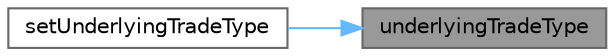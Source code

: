 digraph "underlyingTradeType"
{
 // INTERACTIVE_SVG=YES
 // LATEX_PDF_SIZE
  bgcolor="transparent";
  edge [fontname=Helvetica,fontsize=10,labelfontname=Helvetica,labelfontsize=10];
  node [fontname=Helvetica,fontsize=10,shape=box,height=0.2,width=0.4];
  rankdir="RL";
  Node1 [label="underlyingTradeType",height=0.2,width=0.4,color="gray40", fillcolor="grey60", style="filled", fontcolor="black",tooltip="Get the original trade."];
  Node1 -> Node2 [dir="back",color="steelblue1",style="solid"];
  Node2 [label="setUnderlyingTradeType",height=0.2,width=0.4,color="grey40", fillcolor="white", style="filled",URL="$classore_1_1data_1_1_failed_trade.html#a72df6930e9399f8c81858f1ab4413d39",tooltip="Set the original trade."];
}
